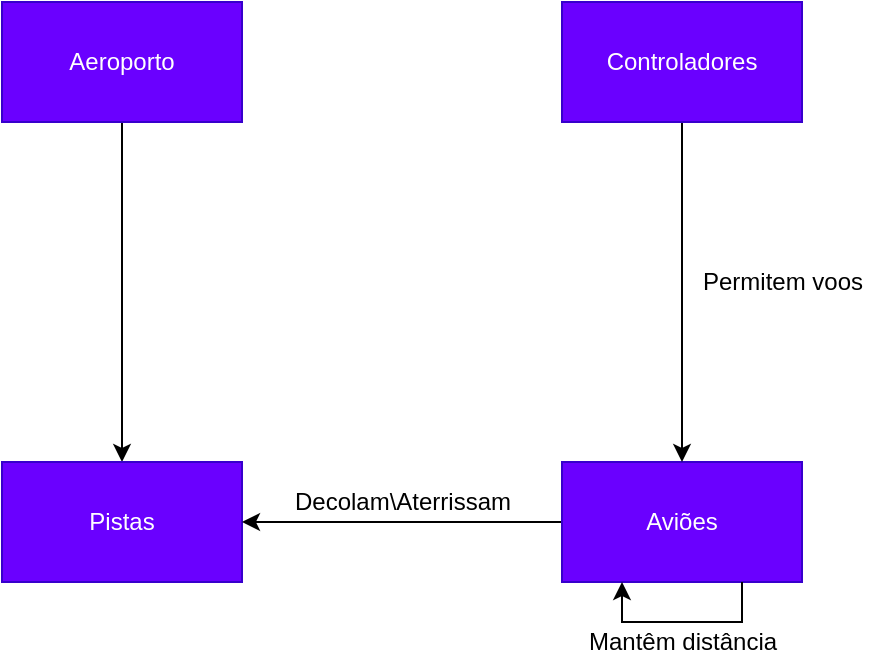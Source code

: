 <mxfile version="18.0.6" type="device"><diagram id="syCqBPKu46Vm2H15FlSH" name="Page-1"><mxGraphModel dx="813" dy="502" grid="1" gridSize="10" guides="1" tooltips="1" connect="1" arrows="1" fold="1" page="1" pageScale="1" pageWidth="850" pageHeight="1100" math="0" shadow="0"><root><mxCell id="0"/><mxCell id="1" parent="0"/><mxCell id="clGbhAyN5Ld93SDZhxIz-3" value="" style="edgeStyle=orthogonalEdgeStyle;rounded=0;orthogonalLoop=1;jettySize=auto;html=1;entryX=0.5;entryY=0;entryDx=0;entryDy=0;" edge="1" parent="1" source="clGbhAyN5Ld93SDZhxIz-1" target="clGbhAyN5Ld93SDZhxIz-2"><mxGeometry relative="1" as="geometry"><Array as="points"><mxPoint x="320" y="100"/></Array></mxGeometry></mxCell><mxCell id="clGbhAyN5Ld93SDZhxIz-2" value="Pistas" style="whiteSpace=wrap;html=1;fillColor=#6a00ff;fontColor=#ffffff;strokeColor=#3700CC;" vertex="1" parent="1"><mxGeometry x="260" y="280" width="120" height="60" as="geometry"/></mxCell><mxCell id="clGbhAyN5Ld93SDZhxIz-13" style="edgeStyle=orthogonalEdgeStyle;rounded=0;orthogonalLoop=1;jettySize=auto;html=1;" edge="1" parent="1" source="clGbhAyN5Ld93SDZhxIz-4" target="clGbhAyN5Ld93SDZhxIz-2"><mxGeometry relative="1" as="geometry"/></mxCell><mxCell id="clGbhAyN5Ld93SDZhxIz-4" value="Aviões" style="whiteSpace=wrap;html=1;fillColor=#6a00ff;fontColor=#ffffff;strokeColor=#3700CC;" vertex="1" parent="1"><mxGeometry x="540" y="280" width="120" height="60" as="geometry"/></mxCell><mxCell id="clGbhAyN5Ld93SDZhxIz-7" value="Decolam\Aterrissam" style="text;html=1;align=center;verticalAlign=middle;resizable=0;points=[];autosize=1;strokeColor=none;fillColor=none;" vertex="1" parent="1"><mxGeometry x="400" y="290" width="120" height="20" as="geometry"/></mxCell><mxCell id="clGbhAyN5Ld93SDZhxIz-10" style="edgeStyle=orthogonalEdgeStyle;rounded=0;orthogonalLoop=1;jettySize=auto;html=1;" edge="1" parent="1" source="clGbhAyN5Ld93SDZhxIz-8" target="clGbhAyN5Ld93SDZhxIz-4"><mxGeometry relative="1" as="geometry"><Array as="points"><mxPoint x="600" y="150"/><mxPoint x="600" y="150"/></Array></mxGeometry></mxCell><mxCell id="clGbhAyN5Ld93SDZhxIz-8" value="Controladores" style="whiteSpace=wrap;html=1;fillColor=#6a00ff;fontColor=#ffffff;strokeColor=#3700CC;" vertex="1" parent="1"><mxGeometry x="540" y="50" width="120" height="60" as="geometry"/></mxCell><mxCell id="clGbhAyN5Ld93SDZhxIz-1" value="Aeroporto" style="whiteSpace=wrap;html=1;fillColor=#6a00ff;fontColor=#ffffff;strokeColor=#3700CC;" vertex="1" parent="1"><mxGeometry x="260" y="50" width="120" height="60" as="geometry"/></mxCell><mxCell id="clGbhAyN5Ld93SDZhxIz-14" value="Permitem voos" style="text;html=1;align=center;verticalAlign=middle;resizable=0;points=[];autosize=1;strokeColor=none;fillColor=none;" vertex="1" parent="1"><mxGeometry x="600" y="180" width="100" height="20" as="geometry"/></mxCell><mxCell id="clGbhAyN5Ld93SDZhxIz-15" style="edgeStyle=orthogonalEdgeStyle;rounded=0;orthogonalLoop=1;jettySize=auto;html=1;" edge="1" parent="1" source="clGbhAyN5Ld93SDZhxIz-4" target="clGbhAyN5Ld93SDZhxIz-4"><mxGeometry relative="1" as="geometry"><Array as="points"><mxPoint x="630" y="360"/><mxPoint x="570" y="360"/></Array></mxGeometry></mxCell><mxCell id="clGbhAyN5Ld93SDZhxIz-16" value="Mantêm distância" style="text;html=1;align=center;verticalAlign=middle;resizable=0;points=[];autosize=1;strokeColor=none;fillColor=none;" vertex="1" parent="1"><mxGeometry x="545" y="360" width="110" height="20" as="geometry"/></mxCell></root></mxGraphModel></diagram></mxfile>